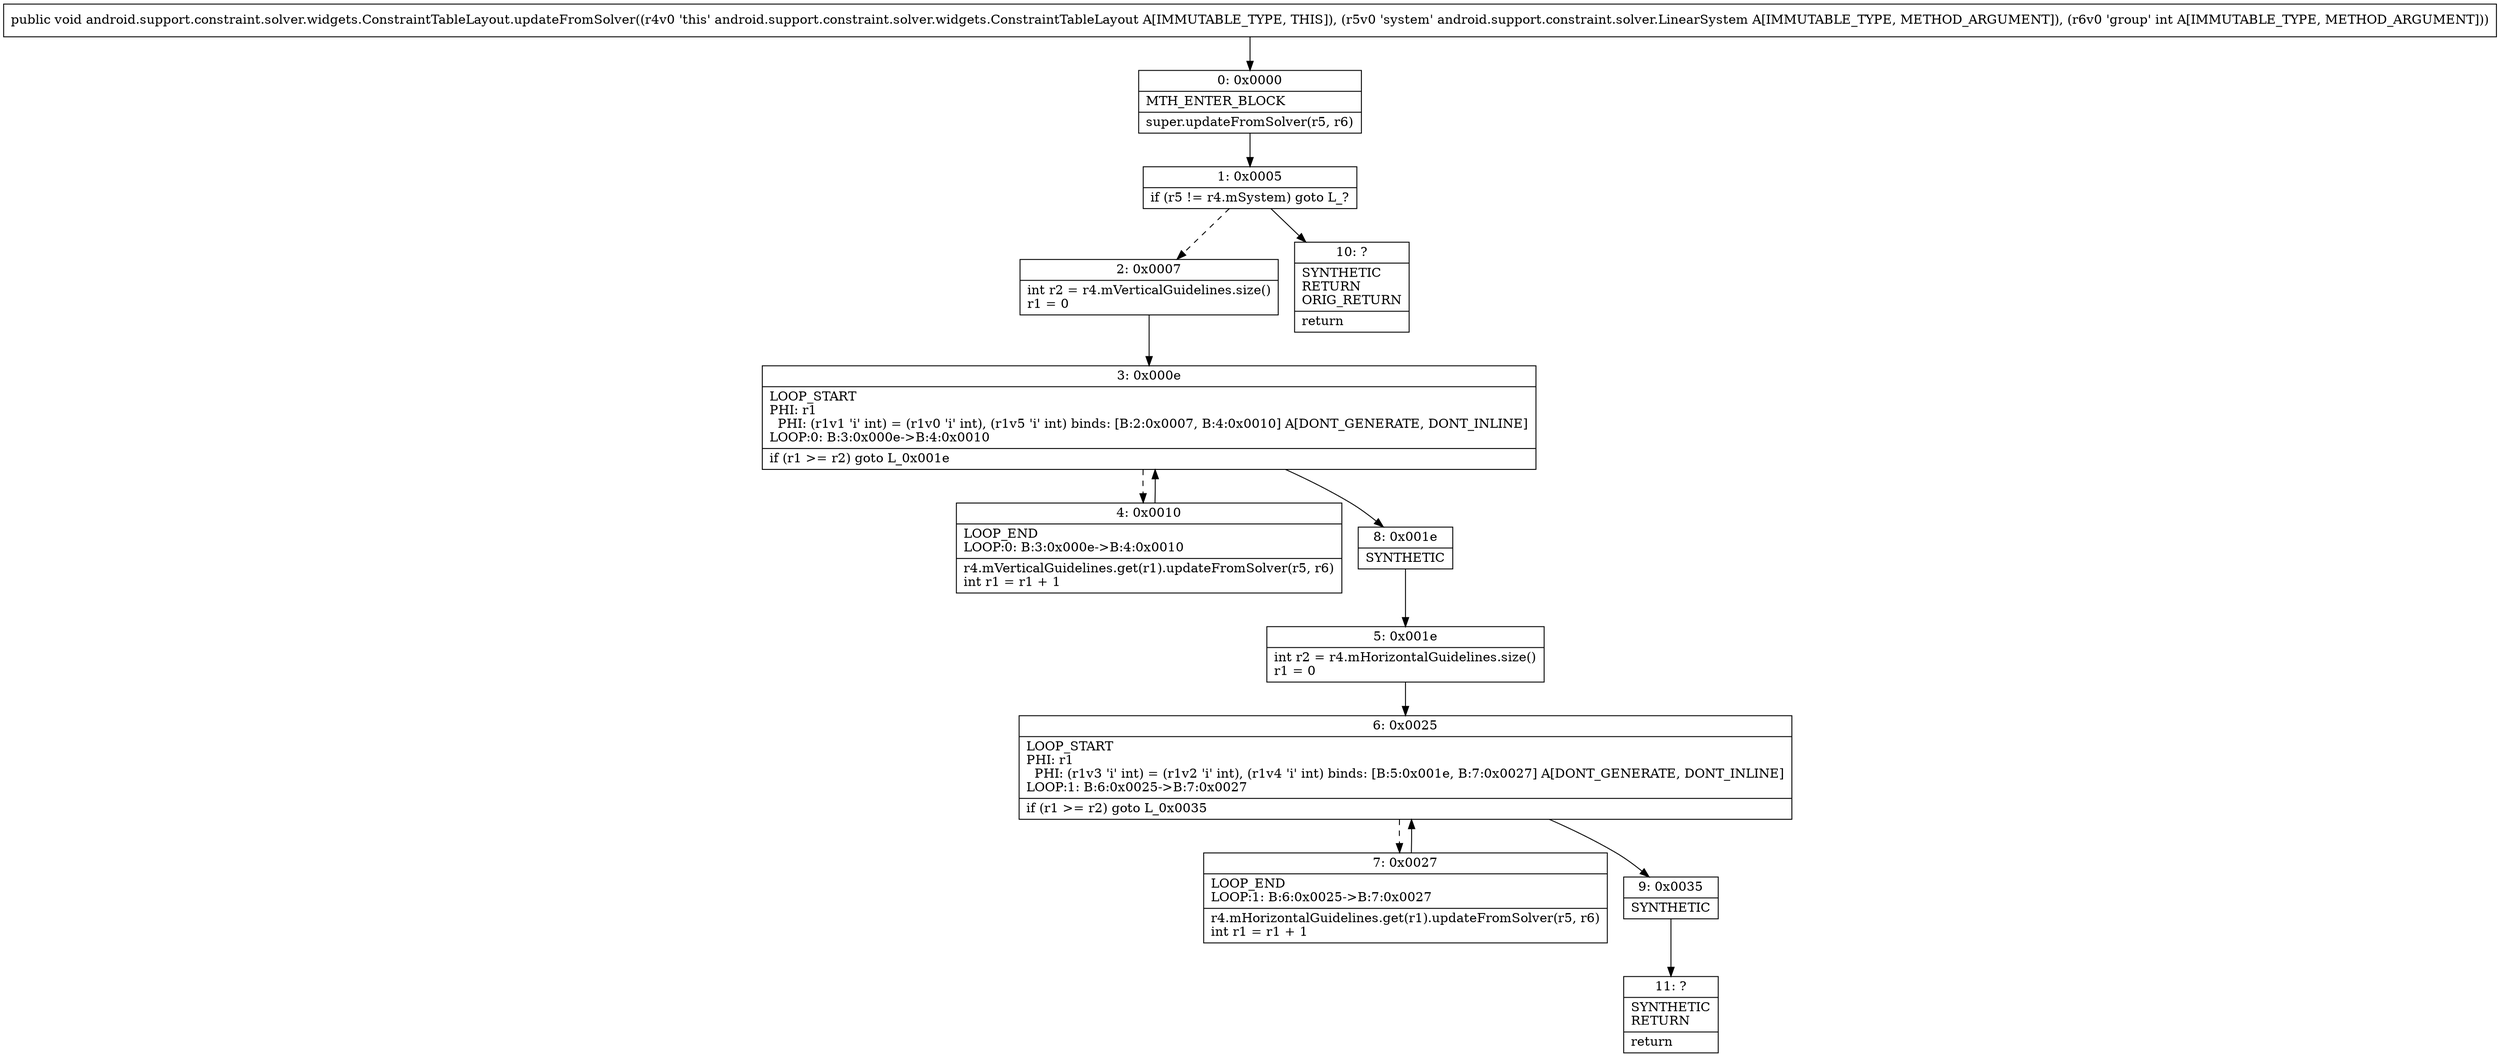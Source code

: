 digraph "CFG forandroid.support.constraint.solver.widgets.ConstraintTableLayout.updateFromSolver(Landroid\/support\/constraint\/solver\/LinearSystem;I)V" {
Node_0 [shape=record,label="{0\:\ 0x0000|MTH_ENTER_BLOCK\l|super.updateFromSolver(r5, r6)\l}"];
Node_1 [shape=record,label="{1\:\ 0x0005|if (r5 != r4.mSystem) goto L_?\l}"];
Node_2 [shape=record,label="{2\:\ 0x0007|int r2 = r4.mVerticalGuidelines.size()\lr1 = 0\l}"];
Node_3 [shape=record,label="{3\:\ 0x000e|LOOP_START\lPHI: r1 \l  PHI: (r1v1 'i' int) = (r1v0 'i' int), (r1v5 'i' int) binds: [B:2:0x0007, B:4:0x0010] A[DONT_GENERATE, DONT_INLINE]\lLOOP:0: B:3:0x000e\-\>B:4:0x0010\l|if (r1 \>= r2) goto L_0x001e\l}"];
Node_4 [shape=record,label="{4\:\ 0x0010|LOOP_END\lLOOP:0: B:3:0x000e\-\>B:4:0x0010\l|r4.mVerticalGuidelines.get(r1).updateFromSolver(r5, r6)\lint r1 = r1 + 1\l}"];
Node_5 [shape=record,label="{5\:\ 0x001e|int r2 = r4.mHorizontalGuidelines.size()\lr1 = 0\l}"];
Node_6 [shape=record,label="{6\:\ 0x0025|LOOP_START\lPHI: r1 \l  PHI: (r1v3 'i' int) = (r1v2 'i' int), (r1v4 'i' int) binds: [B:5:0x001e, B:7:0x0027] A[DONT_GENERATE, DONT_INLINE]\lLOOP:1: B:6:0x0025\-\>B:7:0x0027\l|if (r1 \>= r2) goto L_0x0035\l}"];
Node_7 [shape=record,label="{7\:\ 0x0027|LOOP_END\lLOOP:1: B:6:0x0025\-\>B:7:0x0027\l|r4.mHorizontalGuidelines.get(r1).updateFromSolver(r5, r6)\lint r1 = r1 + 1\l}"];
Node_8 [shape=record,label="{8\:\ 0x001e|SYNTHETIC\l}"];
Node_9 [shape=record,label="{9\:\ 0x0035|SYNTHETIC\l}"];
Node_10 [shape=record,label="{10\:\ ?|SYNTHETIC\lRETURN\lORIG_RETURN\l|return\l}"];
Node_11 [shape=record,label="{11\:\ ?|SYNTHETIC\lRETURN\l|return\l}"];
MethodNode[shape=record,label="{public void android.support.constraint.solver.widgets.ConstraintTableLayout.updateFromSolver((r4v0 'this' android.support.constraint.solver.widgets.ConstraintTableLayout A[IMMUTABLE_TYPE, THIS]), (r5v0 'system' android.support.constraint.solver.LinearSystem A[IMMUTABLE_TYPE, METHOD_ARGUMENT]), (r6v0 'group' int A[IMMUTABLE_TYPE, METHOD_ARGUMENT])) }"];
MethodNode -> Node_0;
Node_0 -> Node_1;
Node_1 -> Node_2[style=dashed];
Node_1 -> Node_10;
Node_2 -> Node_3;
Node_3 -> Node_4[style=dashed];
Node_3 -> Node_8;
Node_4 -> Node_3;
Node_5 -> Node_6;
Node_6 -> Node_7[style=dashed];
Node_6 -> Node_9;
Node_7 -> Node_6;
Node_8 -> Node_5;
Node_9 -> Node_11;
}

